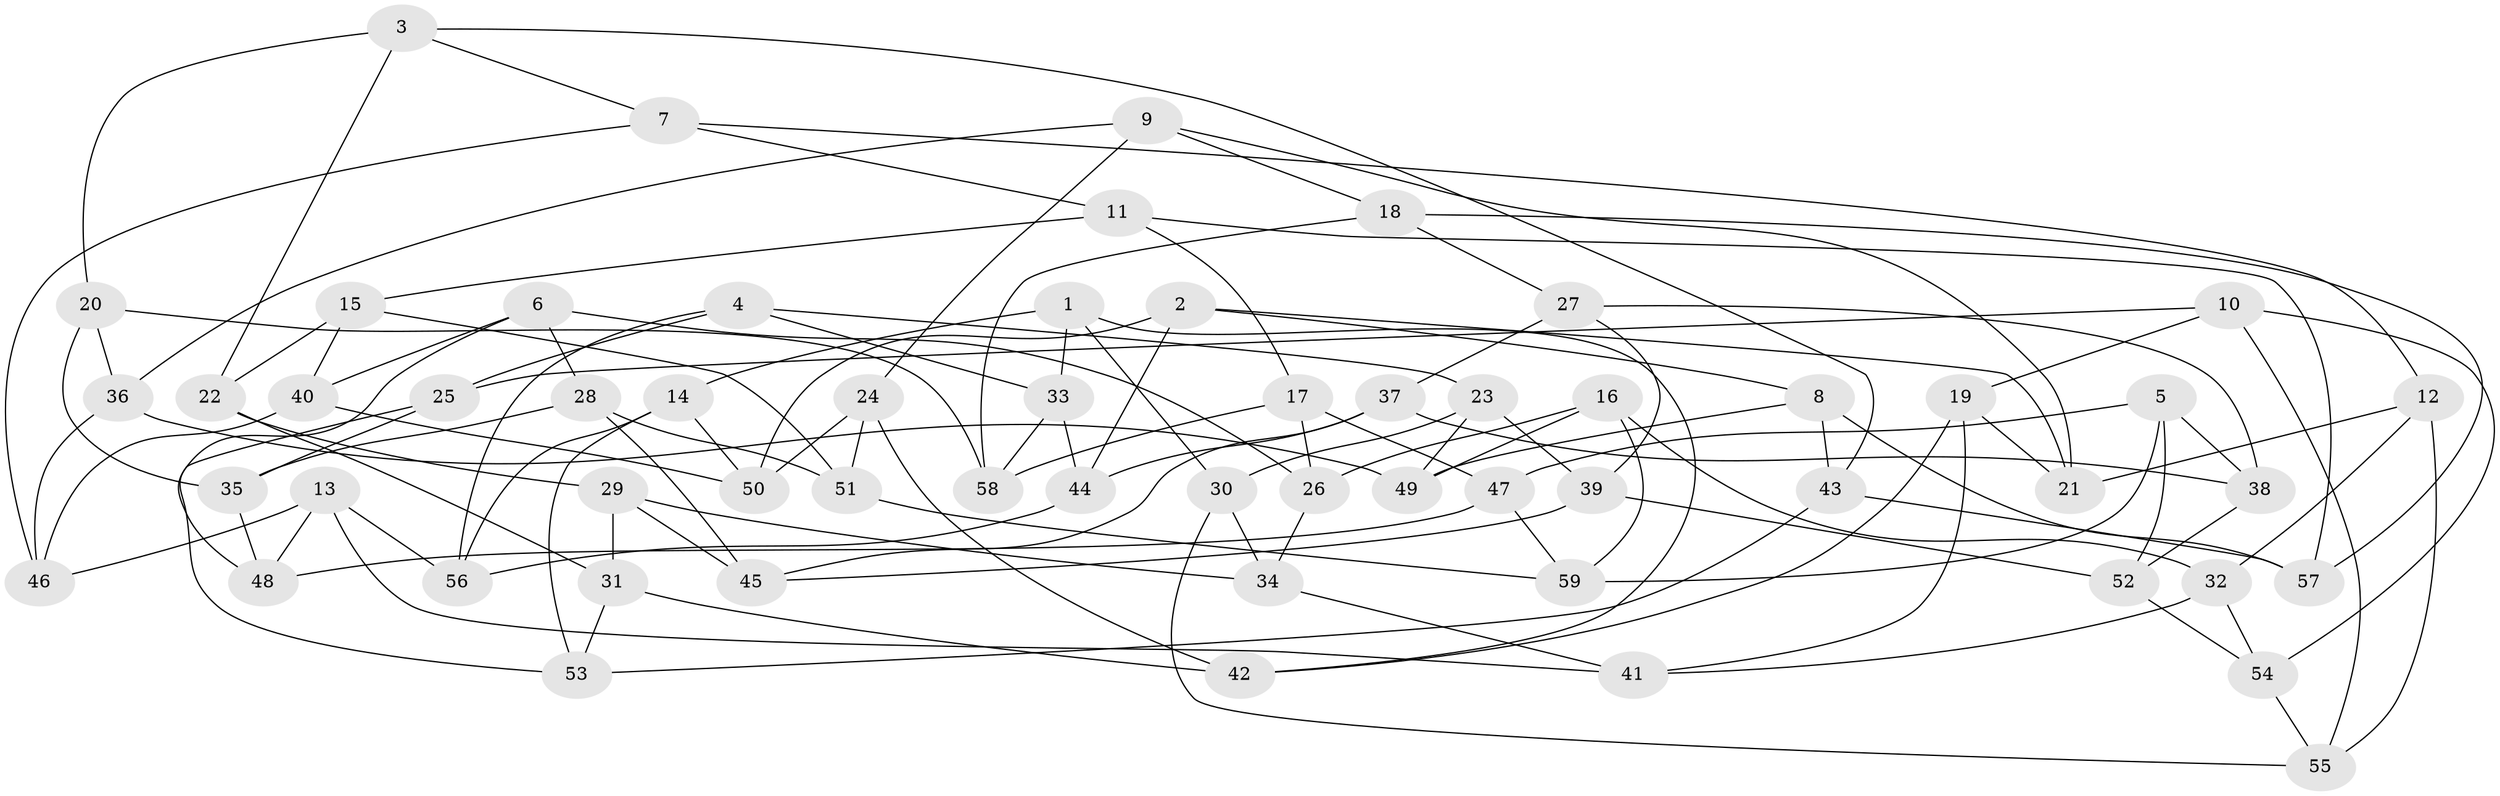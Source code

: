 // coarse degree distribution, {4: 0.2647058823529412, 6: 0.5588235294117647, 5: 0.14705882352941177, 3: 0.029411764705882353}
// Generated by graph-tools (version 1.1) at 2025/42/03/06/25 10:42:18]
// undirected, 59 vertices, 118 edges
graph export_dot {
graph [start="1"]
  node [color=gray90,style=filled];
  1;
  2;
  3;
  4;
  5;
  6;
  7;
  8;
  9;
  10;
  11;
  12;
  13;
  14;
  15;
  16;
  17;
  18;
  19;
  20;
  21;
  22;
  23;
  24;
  25;
  26;
  27;
  28;
  29;
  30;
  31;
  32;
  33;
  34;
  35;
  36;
  37;
  38;
  39;
  40;
  41;
  42;
  43;
  44;
  45;
  46;
  47;
  48;
  49;
  50;
  51;
  52;
  53;
  54;
  55;
  56;
  57;
  58;
  59;
  1 -- 14;
  1 -- 33;
  1 -- 42;
  1 -- 30;
  2 -- 44;
  2 -- 21;
  2 -- 8;
  2 -- 50;
  3 -- 22;
  3 -- 20;
  3 -- 7;
  3 -- 43;
  4 -- 33;
  4 -- 25;
  4 -- 56;
  4 -- 23;
  5 -- 47;
  5 -- 59;
  5 -- 52;
  5 -- 38;
  6 -- 40;
  6 -- 26;
  6 -- 48;
  6 -- 28;
  7 -- 46;
  7 -- 11;
  7 -- 12;
  8 -- 49;
  8 -- 43;
  8 -- 57;
  9 -- 21;
  9 -- 18;
  9 -- 24;
  9 -- 36;
  10 -- 54;
  10 -- 19;
  10 -- 55;
  10 -- 25;
  11 -- 15;
  11 -- 57;
  11 -- 17;
  12 -- 21;
  12 -- 55;
  12 -- 32;
  13 -- 41;
  13 -- 48;
  13 -- 46;
  13 -- 56;
  14 -- 53;
  14 -- 56;
  14 -- 50;
  15 -- 51;
  15 -- 22;
  15 -- 40;
  16 -- 49;
  16 -- 59;
  16 -- 26;
  16 -- 32;
  17 -- 26;
  17 -- 58;
  17 -- 47;
  18 -- 57;
  18 -- 58;
  18 -- 27;
  19 -- 21;
  19 -- 42;
  19 -- 41;
  20 -- 36;
  20 -- 58;
  20 -- 35;
  22 -- 29;
  22 -- 31;
  23 -- 39;
  23 -- 30;
  23 -- 49;
  24 -- 51;
  24 -- 50;
  24 -- 42;
  25 -- 53;
  25 -- 35;
  26 -- 34;
  27 -- 37;
  27 -- 38;
  27 -- 39;
  28 -- 35;
  28 -- 45;
  28 -- 51;
  29 -- 45;
  29 -- 34;
  29 -- 31;
  30 -- 55;
  30 -- 34;
  31 -- 53;
  31 -- 42;
  32 -- 54;
  32 -- 41;
  33 -- 44;
  33 -- 58;
  34 -- 41;
  35 -- 48;
  36 -- 49;
  36 -- 46;
  37 -- 44;
  37 -- 45;
  37 -- 38;
  38 -- 52;
  39 -- 52;
  39 -- 45;
  40 -- 50;
  40 -- 46;
  43 -- 53;
  43 -- 57;
  44 -- 56;
  47 -- 59;
  47 -- 48;
  51 -- 59;
  52 -- 54;
  54 -- 55;
}
